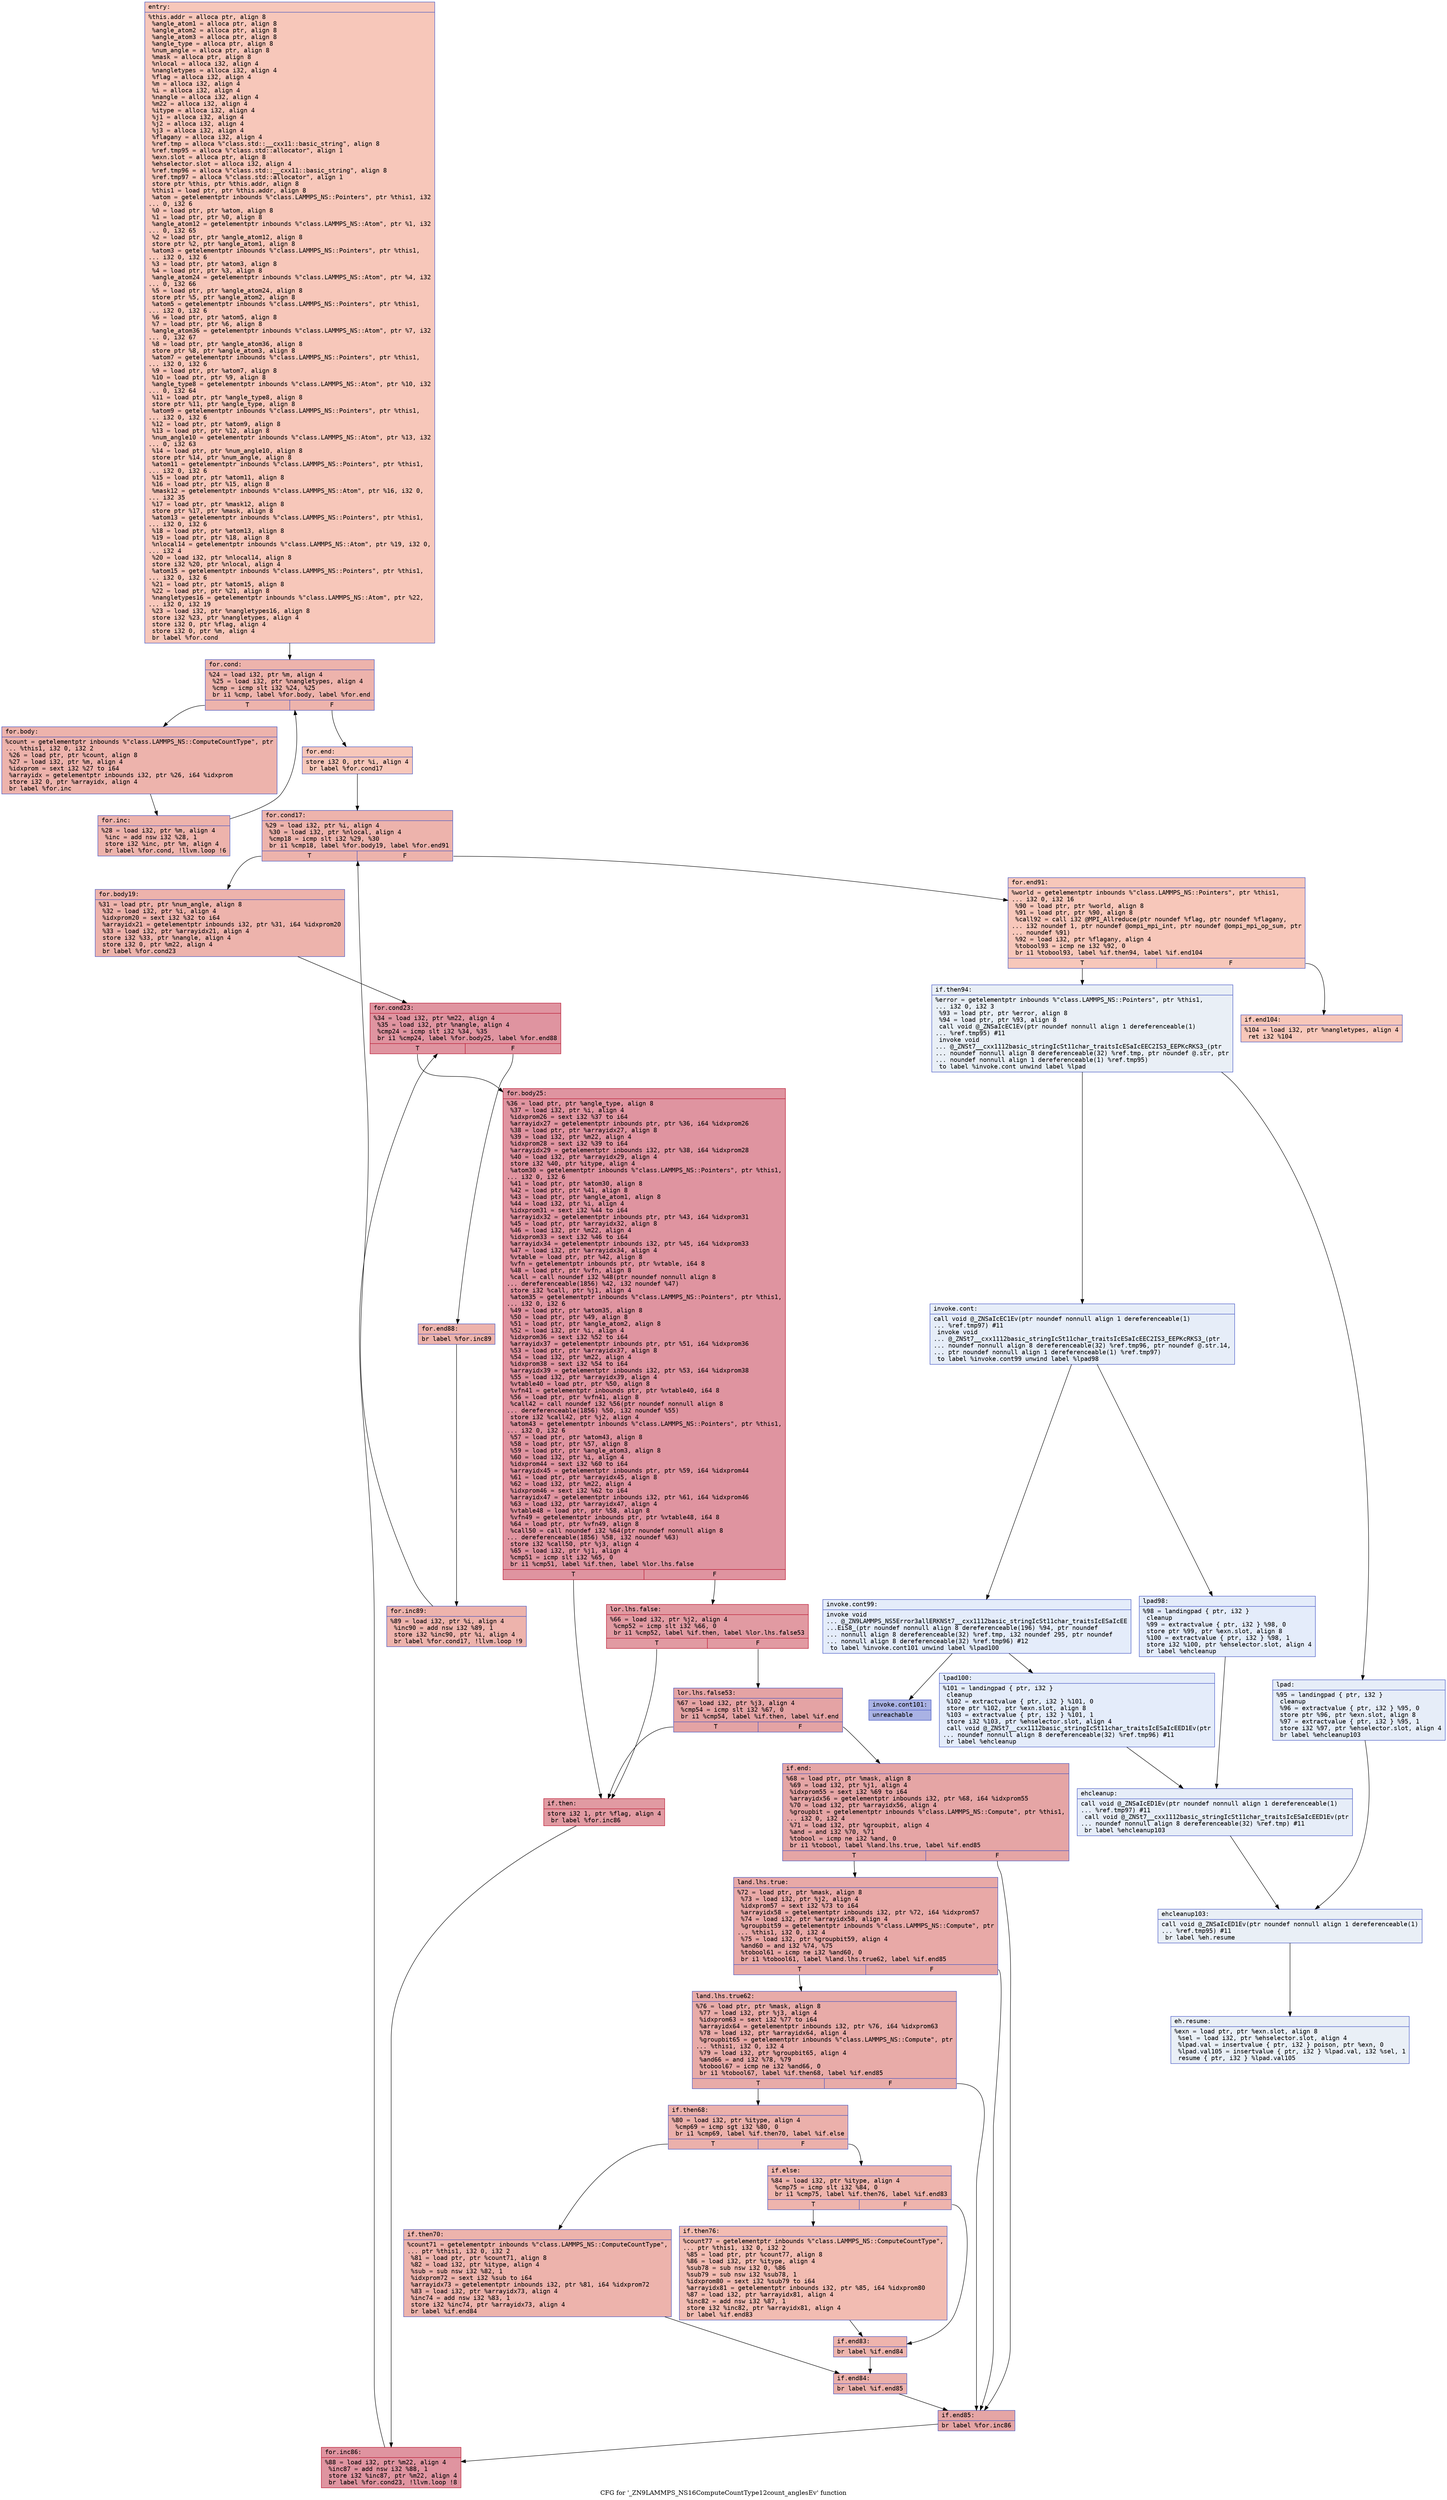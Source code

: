 digraph "CFG for '_ZN9LAMMPS_NS16ComputeCountType12count_anglesEv' function" {
	label="CFG for '_ZN9LAMMPS_NS16ComputeCountType12count_anglesEv' function";

	Node0x555b7f4b5430 [shape=record,color="#3d50c3ff", style=filled, fillcolor="#ec7f6370" fontname="Courier",label="{entry:\l|  %this.addr = alloca ptr, align 8\l  %angle_atom1 = alloca ptr, align 8\l  %angle_atom2 = alloca ptr, align 8\l  %angle_atom3 = alloca ptr, align 8\l  %angle_type = alloca ptr, align 8\l  %num_angle = alloca ptr, align 8\l  %mask = alloca ptr, align 8\l  %nlocal = alloca i32, align 4\l  %nangletypes = alloca i32, align 4\l  %flag = alloca i32, align 4\l  %m = alloca i32, align 4\l  %i = alloca i32, align 4\l  %nangle = alloca i32, align 4\l  %m22 = alloca i32, align 4\l  %itype = alloca i32, align 4\l  %j1 = alloca i32, align 4\l  %j2 = alloca i32, align 4\l  %j3 = alloca i32, align 4\l  %flagany = alloca i32, align 4\l  %ref.tmp = alloca %\"class.std::__cxx11::basic_string\", align 8\l  %ref.tmp95 = alloca %\"class.std::allocator\", align 1\l  %exn.slot = alloca ptr, align 8\l  %ehselector.slot = alloca i32, align 4\l  %ref.tmp96 = alloca %\"class.std::__cxx11::basic_string\", align 8\l  %ref.tmp97 = alloca %\"class.std::allocator\", align 1\l  store ptr %this, ptr %this.addr, align 8\l  %this1 = load ptr, ptr %this.addr, align 8\l  %atom = getelementptr inbounds %\"class.LAMMPS_NS::Pointers\", ptr %this1, i32\l... 0, i32 6\l  %0 = load ptr, ptr %atom, align 8\l  %1 = load ptr, ptr %0, align 8\l  %angle_atom12 = getelementptr inbounds %\"class.LAMMPS_NS::Atom\", ptr %1, i32\l... 0, i32 65\l  %2 = load ptr, ptr %angle_atom12, align 8\l  store ptr %2, ptr %angle_atom1, align 8\l  %atom3 = getelementptr inbounds %\"class.LAMMPS_NS::Pointers\", ptr %this1,\l... i32 0, i32 6\l  %3 = load ptr, ptr %atom3, align 8\l  %4 = load ptr, ptr %3, align 8\l  %angle_atom24 = getelementptr inbounds %\"class.LAMMPS_NS::Atom\", ptr %4, i32\l... 0, i32 66\l  %5 = load ptr, ptr %angle_atom24, align 8\l  store ptr %5, ptr %angle_atom2, align 8\l  %atom5 = getelementptr inbounds %\"class.LAMMPS_NS::Pointers\", ptr %this1,\l... i32 0, i32 6\l  %6 = load ptr, ptr %atom5, align 8\l  %7 = load ptr, ptr %6, align 8\l  %angle_atom36 = getelementptr inbounds %\"class.LAMMPS_NS::Atom\", ptr %7, i32\l... 0, i32 67\l  %8 = load ptr, ptr %angle_atom36, align 8\l  store ptr %8, ptr %angle_atom3, align 8\l  %atom7 = getelementptr inbounds %\"class.LAMMPS_NS::Pointers\", ptr %this1,\l... i32 0, i32 6\l  %9 = load ptr, ptr %atom7, align 8\l  %10 = load ptr, ptr %9, align 8\l  %angle_type8 = getelementptr inbounds %\"class.LAMMPS_NS::Atom\", ptr %10, i32\l... 0, i32 64\l  %11 = load ptr, ptr %angle_type8, align 8\l  store ptr %11, ptr %angle_type, align 8\l  %atom9 = getelementptr inbounds %\"class.LAMMPS_NS::Pointers\", ptr %this1,\l... i32 0, i32 6\l  %12 = load ptr, ptr %atom9, align 8\l  %13 = load ptr, ptr %12, align 8\l  %num_angle10 = getelementptr inbounds %\"class.LAMMPS_NS::Atom\", ptr %13, i32\l... 0, i32 63\l  %14 = load ptr, ptr %num_angle10, align 8\l  store ptr %14, ptr %num_angle, align 8\l  %atom11 = getelementptr inbounds %\"class.LAMMPS_NS::Pointers\", ptr %this1,\l... i32 0, i32 6\l  %15 = load ptr, ptr %atom11, align 8\l  %16 = load ptr, ptr %15, align 8\l  %mask12 = getelementptr inbounds %\"class.LAMMPS_NS::Atom\", ptr %16, i32 0,\l... i32 35\l  %17 = load ptr, ptr %mask12, align 8\l  store ptr %17, ptr %mask, align 8\l  %atom13 = getelementptr inbounds %\"class.LAMMPS_NS::Pointers\", ptr %this1,\l... i32 0, i32 6\l  %18 = load ptr, ptr %atom13, align 8\l  %19 = load ptr, ptr %18, align 8\l  %nlocal14 = getelementptr inbounds %\"class.LAMMPS_NS::Atom\", ptr %19, i32 0,\l... i32 4\l  %20 = load i32, ptr %nlocal14, align 8\l  store i32 %20, ptr %nlocal, align 4\l  %atom15 = getelementptr inbounds %\"class.LAMMPS_NS::Pointers\", ptr %this1,\l... i32 0, i32 6\l  %21 = load ptr, ptr %atom15, align 8\l  %22 = load ptr, ptr %21, align 8\l  %nangletypes16 = getelementptr inbounds %\"class.LAMMPS_NS::Atom\", ptr %22,\l... i32 0, i32 19\l  %23 = load i32, ptr %nangletypes16, align 8\l  store i32 %23, ptr %nangletypes, align 4\l  store i32 0, ptr %flag, align 4\l  store i32 0, ptr %m, align 4\l  br label %for.cond\l}"];
	Node0x555b7f4b5430 -> Node0x555b7f4c1b20[tooltip="entry -> for.cond\nProbability 100.00%" ];
	Node0x555b7f4c1b20 [shape=record,color="#3d50c3ff", style=filled, fillcolor="#d6524470" fontname="Courier",label="{for.cond:\l|  %24 = load i32, ptr %m, align 4\l  %25 = load i32, ptr %nangletypes, align 4\l  %cmp = icmp slt i32 %24, %25\l  br i1 %cmp, label %for.body, label %for.end\l|{<s0>T|<s1>F}}"];
	Node0x555b7f4c1b20:s0 -> Node0x555b7f4c1da0[tooltip="for.cond -> for.body\nProbability 96.88%" ];
	Node0x555b7f4c1b20:s1 -> Node0x555b7f4c1e20[tooltip="for.cond -> for.end\nProbability 3.12%" ];
	Node0x555b7f4c1da0 [shape=record,color="#3d50c3ff", style=filled, fillcolor="#d6524470" fontname="Courier",label="{for.body:\l|  %count = getelementptr inbounds %\"class.LAMMPS_NS::ComputeCountType\", ptr\l... %this1, i32 0, i32 2\l  %26 = load ptr, ptr %count, align 8\l  %27 = load i32, ptr %m, align 4\l  %idxprom = sext i32 %27 to i64\l  %arrayidx = getelementptr inbounds i32, ptr %26, i64 %idxprom\l  store i32 0, ptr %arrayidx, align 4\l  br label %for.inc\l}"];
	Node0x555b7f4c1da0 -> Node0x555b7f4c2640[tooltip="for.body -> for.inc\nProbability 100.00%" ];
	Node0x555b7f4c2640 [shape=record,color="#3d50c3ff", style=filled, fillcolor="#d6524470" fontname="Courier",label="{for.inc:\l|  %28 = load i32, ptr %m, align 4\l  %inc = add nsw i32 %28, 1\l  store i32 %inc, ptr %m, align 4\l  br label %for.cond, !llvm.loop !6\l}"];
	Node0x555b7f4c2640 -> Node0x555b7f4c1b20[tooltip="for.inc -> for.cond\nProbability 100.00%" ];
	Node0x555b7f4c1e20 [shape=record,color="#3d50c3ff", style=filled, fillcolor="#ec7f6370" fontname="Courier",label="{for.end:\l|  store i32 0, ptr %i, align 4\l  br label %for.cond17\l}"];
	Node0x555b7f4c1e20 -> Node0x555b7f4c2ab0[tooltip="for.end -> for.cond17\nProbability 100.00%" ];
	Node0x555b7f4c2ab0 [shape=record,color="#3d50c3ff", style=filled, fillcolor="#d6524470" fontname="Courier",label="{for.cond17:\l|  %29 = load i32, ptr %i, align 4\l  %30 = load i32, ptr %nlocal, align 4\l  %cmp18 = icmp slt i32 %29, %30\l  br i1 %cmp18, label %for.body19, label %for.end91\l|{<s0>T|<s1>F}}"];
	Node0x555b7f4c2ab0:s0 -> Node0x555b7f4c2d50[tooltip="for.cond17 -> for.body19\nProbability 96.88%" ];
	Node0x555b7f4c2ab0:s1 -> Node0x555b7f4c2dd0[tooltip="for.cond17 -> for.end91\nProbability 3.12%" ];
	Node0x555b7f4c2d50 [shape=record,color="#3d50c3ff", style=filled, fillcolor="#d6524470" fontname="Courier",label="{for.body19:\l|  %31 = load ptr, ptr %num_angle, align 8\l  %32 = load i32, ptr %i, align 4\l  %idxprom20 = sext i32 %32 to i64\l  %arrayidx21 = getelementptr inbounds i32, ptr %31, i64 %idxprom20\l  %33 = load i32, ptr %arrayidx21, align 4\l  store i32 %33, ptr %nangle, align 4\l  store i32 0, ptr %m22, align 4\l  br label %for.cond23\l}"];
	Node0x555b7f4c2d50 -> Node0x555b7f4c3330[tooltip="for.body19 -> for.cond23\nProbability 100.00%" ];
	Node0x555b7f4c3330 [shape=record,color="#b70d28ff", style=filled, fillcolor="#b70d2870" fontname="Courier",label="{for.cond23:\l|  %34 = load i32, ptr %m22, align 4\l  %35 = load i32, ptr %nangle, align 4\l  %cmp24 = icmp slt i32 %34, %35\l  br i1 %cmp24, label %for.body25, label %for.end88\l|{<s0>T|<s1>F}}"];
	Node0x555b7f4c3330:s0 -> Node0x555b7f4c35d0[tooltip="for.cond23 -> for.body25\nProbability 96.88%" ];
	Node0x555b7f4c3330:s1 -> Node0x555b7f4c3650[tooltip="for.cond23 -> for.end88\nProbability 3.12%" ];
	Node0x555b7f4c35d0 [shape=record,color="#b70d28ff", style=filled, fillcolor="#b70d2870" fontname="Courier",label="{for.body25:\l|  %36 = load ptr, ptr %angle_type, align 8\l  %37 = load i32, ptr %i, align 4\l  %idxprom26 = sext i32 %37 to i64\l  %arrayidx27 = getelementptr inbounds ptr, ptr %36, i64 %idxprom26\l  %38 = load ptr, ptr %arrayidx27, align 8\l  %39 = load i32, ptr %m22, align 4\l  %idxprom28 = sext i32 %39 to i64\l  %arrayidx29 = getelementptr inbounds i32, ptr %38, i64 %idxprom28\l  %40 = load i32, ptr %arrayidx29, align 4\l  store i32 %40, ptr %itype, align 4\l  %atom30 = getelementptr inbounds %\"class.LAMMPS_NS::Pointers\", ptr %this1,\l... i32 0, i32 6\l  %41 = load ptr, ptr %atom30, align 8\l  %42 = load ptr, ptr %41, align 8\l  %43 = load ptr, ptr %angle_atom1, align 8\l  %44 = load i32, ptr %i, align 4\l  %idxprom31 = sext i32 %44 to i64\l  %arrayidx32 = getelementptr inbounds ptr, ptr %43, i64 %idxprom31\l  %45 = load ptr, ptr %arrayidx32, align 8\l  %46 = load i32, ptr %m22, align 4\l  %idxprom33 = sext i32 %46 to i64\l  %arrayidx34 = getelementptr inbounds i32, ptr %45, i64 %idxprom33\l  %47 = load i32, ptr %arrayidx34, align 4\l  %vtable = load ptr, ptr %42, align 8\l  %vfn = getelementptr inbounds ptr, ptr %vtable, i64 8\l  %48 = load ptr, ptr %vfn, align 8\l  %call = call noundef i32 %48(ptr noundef nonnull align 8\l... dereferenceable(1856) %42, i32 noundef %47)\l  store i32 %call, ptr %j1, align 4\l  %atom35 = getelementptr inbounds %\"class.LAMMPS_NS::Pointers\", ptr %this1,\l... i32 0, i32 6\l  %49 = load ptr, ptr %atom35, align 8\l  %50 = load ptr, ptr %49, align 8\l  %51 = load ptr, ptr %angle_atom2, align 8\l  %52 = load i32, ptr %i, align 4\l  %idxprom36 = sext i32 %52 to i64\l  %arrayidx37 = getelementptr inbounds ptr, ptr %51, i64 %idxprom36\l  %53 = load ptr, ptr %arrayidx37, align 8\l  %54 = load i32, ptr %m22, align 4\l  %idxprom38 = sext i32 %54 to i64\l  %arrayidx39 = getelementptr inbounds i32, ptr %53, i64 %idxprom38\l  %55 = load i32, ptr %arrayidx39, align 4\l  %vtable40 = load ptr, ptr %50, align 8\l  %vfn41 = getelementptr inbounds ptr, ptr %vtable40, i64 8\l  %56 = load ptr, ptr %vfn41, align 8\l  %call42 = call noundef i32 %56(ptr noundef nonnull align 8\l... dereferenceable(1856) %50, i32 noundef %55)\l  store i32 %call42, ptr %j2, align 4\l  %atom43 = getelementptr inbounds %\"class.LAMMPS_NS::Pointers\", ptr %this1,\l... i32 0, i32 6\l  %57 = load ptr, ptr %atom43, align 8\l  %58 = load ptr, ptr %57, align 8\l  %59 = load ptr, ptr %angle_atom3, align 8\l  %60 = load i32, ptr %i, align 4\l  %idxprom44 = sext i32 %60 to i64\l  %arrayidx45 = getelementptr inbounds ptr, ptr %59, i64 %idxprom44\l  %61 = load ptr, ptr %arrayidx45, align 8\l  %62 = load i32, ptr %m22, align 4\l  %idxprom46 = sext i32 %62 to i64\l  %arrayidx47 = getelementptr inbounds i32, ptr %61, i64 %idxprom46\l  %63 = load i32, ptr %arrayidx47, align 4\l  %vtable48 = load ptr, ptr %58, align 8\l  %vfn49 = getelementptr inbounds ptr, ptr %vtable48, i64 8\l  %64 = load ptr, ptr %vfn49, align 8\l  %call50 = call noundef i32 %64(ptr noundef nonnull align 8\l... dereferenceable(1856) %58, i32 noundef %63)\l  store i32 %call50, ptr %j3, align 4\l  %65 = load i32, ptr %j1, align 4\l  %cmp51 = icmp slt i32 %65, 0\l  br i1 %cmp51, label %if.then, label %lor.lhs.false\l|{<s0>T|<s1>F}}"];
	Node0x555b7f4c35d0:s0 -> Node0x555b7f4c67b0[tooltip="for.body25 -> if.then\nProbability 37.50%" ];
	Node0x555b7f4c35d0:s1 -> Node0x555b7f4c6820[tooltip="for.body25 -> lor.lhs.false\nProbability 62.50%" ];
	Node0x555b7f4c6820 [shape=record,color="#b70d28ff", style=filled, fillcolor="#bb1b2c70" fontname="Courier",label="{lor.lhs.false:\l|  %66 = load i32, ptr %j2, align 4\l  %cmp52 = icmp slt i32 %66, 0\l  br i1 %cmp52, label %if.then, label %lor.lhs.false53\l|{<s0>T|<s1>F}}"];
	Node0x555b7f4c6820:s0 -> Node0x555b7f4c67b0[tooltip="lor.lhs.false -> if.then\nProbability 37.50%" ];
	Node0x555b7f4c6820:s1 -> Node0x555b7f4c6a80[tooltip="lor.lhs.false -> lor.lhs.false53\nProbability 62.50%" ];
	Node0x555b7f4c6a80 [shape=record,color="#3d50c3ff", style=filled, fillcolor="#c32e3170" fontname="Courier",label="{lor.lhs.false53:\l|  %67 = load i32, ptr %j3, align 4\l  %cmp54 = icmp slt i32 %67, 0\l  br i1 %cmp54, label %if.then, label %if.end\l|{<s0>T|<s1>F}}"];
	Node0x555b7f4c6a80:s0 -> Node0x555b7f4c67b0[tooltip="lor.lhs.false53 -> if.then\nProbability 37.50%" ];
	Node0x555b7f4c6a80:s1 -> Node0x555b7f4c2020[tooltip="lor.lhs.false53 -> if.end\nProbability 62.50%" ];
	Node0x555b7f4c67b0 [shape=record,color="#b70d28ff", style=filled, fillcolor="#bb1b2c70" fontname="Courier",label="{if.then:\l|  store i32 1, ptr %flag, align 4\l  br label %for.inc86\l}"];
	Node0x555b7f4c67b0 -> Node0x555b7f4c21e0[tooltip="if.then -> for.inc86\nProbability 100.00%" ];
	Node0x555b7f4c2020 [shape=record,color="#3d50c3ff", style=filled, fillcolor="#c5333470" fontname="Courier",label="{if.end:\l|  %68 = load ptr, ptr %mask, align 8\l  %69 = load i32, ptr %j1, align 4\l  %idxprom55 = sext i32 %69 to i64\l  %arrayidx56 = getelementptr inbounds i32, ptr %68, i64 %idxprom55\l  %70 = load i32, ptr %arrayidx56, align 4\l  %groupbit = getelementptr inbounds %\"class.LAMMPS_NS::Compute\", ptr %this1,\l... i32 0, i32 4\l  %71 = load i32, ptr %groupbit, align 4\l  %and = and i32 %70, %71\l  %tobool = icmp ne i32 %and, 0\l  br i1 %tobool, label %land.lhs.true, label %if.end85\l|{<s0>T|<s1>F}}"];
	Node0x555b7f4c2020:s0 -> Node0x555b7f4c7b50[tooltip="if.end -> land.lhs.true\nProbability 62.50%" ];
	Node0x555b7f4c2020:s1 -> Node0x555b7f4c7bd0[tooltip="if.end -> if.end85\nProbability 37.50%" ];
	Node0x555b7f4c7b50 [shape=record,color="#3d50c3ff", style=filled, fillcolor="#ca3b3770" fontname="Courier",label="{land.lhs.true:\l|  %72 = load ptr, ptr %mask, align 8\l  %73 = load i32, ptr %j2, align 4\l  %idxprom57 = sext i32 %73 to i64\l  %arrayidx58 = getelementptr inbounds i32, ptr %72, i64 %idxprom57\l  %74 = load i32, ptr %arrayidx58, align 4\l  %groupbit59 = getelementptr inbounds %\"class.LAMMPS_NS::Compute\", ptr\l... %this1, i32 0, i32 4\l  %75 = load i32, ptr %groupbit59, align 4\l  %and60 = and i32 %74, %75\l  %tobool61 = icmp ne i32 %and60, 0\l  br i1 %tobool61, label %land.lhs.true62, label %if.end85\l|{<s0>T|<s1>F}}"];
	Node0x555b7f4c7b50:s0 -> Node0x555b7f4c82d0[tooltip="land.lhs.true -> land.lhs.true62\nProbability 62.50%" ];
	Node0x555b7f4c7b50:s1 -> Node0x555b7f4c7bd0[tooltip="land.lhs.true -> if.end85\nProbability 37.50%" ];
	Node0x555b7f4c82d0 [shape=record,color="#3d50c3ff", style=filled, fillcolor="#cc403a70" fontname="Courier",label="{land.lhs.true62:\l|  %76 = load ptr, ptr %mask, align 8\l  %77 = load i32, ptr %j3, align 4\l  %idxprom63 = sext i32 %77 to i64\l  %arrayidx64 = getelementptr inbounds i32, ptr %76, i64 %idxprom63\l  %78 = load i32, ptr %arrayidx64, align 4\l  %groupbit65 = getelementptr inbounds %\"class.LAMMPS_NS::Compute\", ptr\l... %this1, i32 0, i32 4\l  %79 = load i32, ptr %groupbit65, align 4\l  %and66 = and i32 %78, %79\l  %tobool67 = icmp ne i32 %and66, 0\l  br i1 %tobool67, label %if.then68, label %if.end85\l|{<s0>T|<s1>F}}"];
	Node0x555b7f4c82d0:s0 -> Node0x555b7f4c89d0[tooltip="land.lhs.true62 -> if.then68\nProbability 62.50%" ];
	Node0x555b7f4c82d0:s1 -> Node0x555b7f4c7bd0[tooltip="land.lhs.true62 -> if.end85\nProbability 37.50%" ];
	Node0x555b7f4c89d0 [shape=record,color="#3d50c3ff", style=filled, fillcolor="#d24b4070" fontname="Courier",label="{if.then68:\l|  %80 = load i32, ptr %itype, align 4\l  %cmp69 = icmp sgt i32 %80, 0\l  br i1 %cmp69, label %if.then70, label %if.else\l|{<s0>T|<s1>F}}"];
	Node0x555b7f4c89d0:s0 -> Node0x555b7f4c8c30[tooltip="if.then68 -> if.then70\nProbability 62.50%" ];
	Node0x555b7f4c89d0:s1 -> Node0x555b7f4c8cb0[tooltip="if.then68 -> if.else\nProbability 37.50%" ];
	Node0x555b7f4c8c30 [shape=record,color="#3d50c3ff", style=filled, fillcolor="#d6524470" fontname="Courier",label="{if.then70:\l|  %count71 = getelementptr inbounds %\"class.LAMMPS_NS::ComputeCountType\",\l... ptr %this1, i32 0, i32 2\l  %81 = load ptr, ptr %count71, align 8\l  %82 = load i32, ptr %itype, align 4\l  %sub = sub nsw i32 %82, 1\l  %idxprom72 = sext i32 %sub to i64\l  %arrayidx73 = getelementptr inbounds i32, ptr %81, i64 %idxprom72\l  %83 = load i32, ptr %arrayidx73, align 4\l  %inc74 = add nsw i32 %83, 1\l  store i32 %inc74, ptr %arrayidx73, align 4\l  br label %if.end84\l}"];
	Node0x555b7f4c8c30 -> Node0x555b7f4c9400[tooltip="if.then70 -> if.end84\nProbability 100.00%" ];
	Node0x555b7f4c8cb0 [shape=record,color="#3d50c3ff", style=filled, fillcolor="#d8564670" fontname="Courier",label="{if.else:\l|  %84 = load i32, ptr %itype, align 4\l  %cmp75 = icmp slt i32 %84, 0\l  br i1 %cmp75, label %if.then76, label %if.end83\l|{<s0>T|<s1>F}}"];
	Node0x555b7f4c8cb0:s0 -> Node0x555b7f4c9620[tooltip="if.else -> if.then76\nProbability 37.50%" ];
	Node0x555b7f4c8cb0:s1 -> Node0x555b7f4c96a0[tooltip="if.else -> if.end83\nProbability 62.50%" ];
	Node0x555b7f4c9620 [shape=record,color="#3d50c3ff", style=filled, fillcolor="#e1675170" fontname="Courier",label="{if.then76:\l|  %count77 = getelementptr inbounds %\"class.LAMMPS_NS::ComputeCountType\",\l... ptr %this1, i32 0, i32 2\l  %85 = load ptr, ptr %count77, align 8\l  %86 = load i32, ptr %itype, align 4\l  %sub78 = sub nsw i32 0, %86\l  %sub79 = sub nsw i32 %sub78, 1\l  %idxprom80 = sext i32 %sub79 to i64\l  %arrayidx81 = getelementptr inbounds i32, ptr %85, i64 %idxprom80\l  %87 = load i32, ptr %arrayidx81, align 4\l  %inc82 = add nsw i32 %87, 1\l  store i32 %inc82, ptr %arrayidx81, align 4\l  br label %if.end83\l}"];
	Node0x555b7f4c9620 -> Node0x555b7f4c96a0[tooltip="if.then76 -> if.end83\nProbability 100.00%" ];
	Node0x555b7f4c96a0 [shape=record,color="#3d50c3ff", style=filled, fillcolor="#d8564670" fontname="Courier",label="{if.end83:\l|  br label %if.end84\l}"];
	Node0x555b7f4c96a0 -> Node0x555b7f4c9400[tooltip="if.end83 -> if.end84\nProbability 100.00%" ];
	Node0x555b7f4c9400 [shape=record,color="#3d50c3ff", style=filled, fillcolor="#d24b4070" fontname="Courier",label="{if.end84:\l|  br label %if.end85\l}"];
	Node0x555b7f4c9400 -> Node0x555b7f4c7bd0[tooltip="if.end84 -> if.end85\nProbability 100.00%" ];
	Node0x555b7f4c7bd0 [shape=record,color="#3d50c3ff", style=filled, fillcolor="#c5333470" fontname="Courier",label="{if.end85:\l|  br label %for.inc86\l}"];
	Node0x555b7f4c7bd0 -> Node0x555b7f4c21e0[tooltip="if.end85 -> for.inc86\nProbability 100.00%" ];
	Node0x555b7f4c21e0 [shape=record,color="#b70d28ff", style=filled, fillcolor="#b70d2870" fontname="Courier",label="{for.inc86:\l|  %88 = load i32, ptr %m22, align 4\l  %inc87 = add nsw i32 %88, 1\l  store i32 %inc87, ptr %m22, align 4\l  br label %for.cond23, !llvm.loop !8\l}"];
	Node0x555b7f4c21e0 -> Node0x555b7f4c3330[tooltip="for.inc86 -> for.cond23\nProbability 100.00%" ];
	Node0x555b7f4c3650 [shape=record,color="#3d50c3ff", style=filled, fillcolor="#d6524470" fontname="Courier",label="{for.end88:\l|  br label %for.inc89\l}"];
	Node0x555b7f4c3650 -> Node0x555b7f4ca400[tooltip="for.end88 -> for.inc89\nProbability 100.00%" ];
	Node0x555b7f4ca400 [shape=record,color="#3d50c3ff", style=filled, fillcolor="#d6524470" fontname="Courier",label="{for.inc89:\l|  %89 = load i32, ptr %i, align 4\l  %inc90 = add nsw i32 %89, 1\l  store i32 %inc90, ptr %i, align 4\l  br label %for.cond17, !llvm.loop !9\l}"];
	Node0x555b7f4ca400 -> Node0x555b7f4c2ab0[tooltip="for.inc89 -> for.cond17\nProbability 100.00%" ];
	Node0x555b7f4c2dd0 [shape=record,color="#3d50c3ff", style=filled, fillcolor="#ec7f6370" fontname="Courier",label="{for.end91:\l|  %world = getelementptr inbounds %\"class.LAMMPS_NS::Pointers\", ptr %this1,\l... i32 0, i32 16\l  %90 = load ptr, ptr %world, align 8\l  %91 = load ptr, ptr %90, align 8\l  %call92 = call i32 @MPI_Allreduce(ptr noundef %flag, ptr noundef %flagany,\l... i32 noundef 1, ptr noundef @ompi_mpi_int, ptr noundef @ompi_mpi_op_sum, ptr\l... noundef %91)\l  %92 = load i32, ptr %flagany, align 4\l  %tobool93 = icmp ne i32 %92, 0\l  br i1 %tobool93, label %if.then94, label %if.end104\l|{<s0>T|<s1>F}}"];
	Node0x555b7f4c2dd0:s0 -> Node0x555b7f4cad70[tooltip="for.end91 -> if.then94\nProbability 0.00%" ];
	Node0x555b7f4c2dd0:s1 -> Node0x555b7f4cadf0[tooltip="for.end91 -> if.end104\nProbability 100.00%" ];
	Node0x555b7f4cad70 [shape=record,color="#3d50c3ff", style=filled, fillcolor="#cedaeb70" fontname="Courier",label="{if.then94:\l|  %error = getelementptr inbounds %\"class.LAMMPS_NS::Pointers\", ptr %this1,\l... i32 0, i32 3\l  %93 = load ptr, ptr %error, align 8\l  %94 = load ptr, ptr %93, align 8\l  call void @_ZNSaIcEC1Ev(ptr noundef nonnull align 1 dereferenceable(1)\l... %ref.tmp95) #11\l  invoke void\l... @_ZNSt7__cxx1112basic_stringIcSt11char_traitsIcESaIcEEC2IS3_EEPKcRKS3_(ptr\l... noundef nonnull align 8 dereferenceable(32) %ref.tmp, ptr noundef @.str, ptr\l... noundef nonnull align 1 dereferenceable(1) %ref.tmp95)\l          to label %invoke.cont unwind label %lpad\l}"];
	Node0x555b7f4cad70 -> Node0x555b7f4cb260[tooltip="if.then94 -> invoke.cont\nProbability 50.00%" ];
	Node0x555b7f4cad70 -> Node0x555b7f4cb2e0[tooltip="if.then94 -> lpad\nProbability 50.00%" ];
	Node0x555b7f4cb260 [shape=record,color="#3d50c3ff", style=filled, fillcolor="#c7d7f070" fontname="Courier",label="{invoke.cont:\l|  call void @_ZNSaIcEC1Ev(ptr noundef nonnull align 1 dereferenceable(1)\l... %ref.tmp97) #11\l  invoke void\l... @_ZNSt7__cxx1112basic_stringIcSt11char_traitsIcESaIcEEC2IS3_EEPKcRKS3_(ptr\l... noundef nonnull align 8 dereferenceable(32) %ref.tmp96, ptr noundef @.str.14,\l... ptr noundef nonnull align 1 dereferenceable(1) %ref.tmp97)\l          to label %invoke.cont99 unwind label %lpad98\l}"];
	Node0x555b7f4cb260 -> Node0x555b7f4cb600[tooltip="invoke.cont -> invoke.cont99\nProbability 50.00%" ];
	Node0x555b7f4cb260 -> Node0x555b7f4cb650[tooltip="invoke.cont -> lpad98\nProbability 50.00%" ];
	Node0x555b7f4cb600 [shape=record,color="#3d50c3ff", style=filled, fillcolor="#c1d4f470" fontname="Courier",label="{invoke.cont99:\l|  invoke void\l... @_ZN9LAMMPS_NS5Error3allERKNSt7__cxx1112basic_stringIcSt11char_traitsIcESaIcEE\l...EiS8_(ptr noundef nonnull align 8 dereferenceable(196) %94, ptr noundef\l... nonnull align 8 dereferenceable(32) %ref.tmp, i32 noundef 295, ptr noundef\l... nonnull align 8 dereferenceable(32) %ref.tmp96) #12\l          to label %invoke.cont101 unwind label %lpad100\l}"];
	Node0x555b7f4cb600 -> Node0x555b7f4cb5b0[tooltip="invoke.cont99 -> invoke.cont101\nProbability 0.00%" ];
	Node0x555b7f4cb600 -> Node0x555b7f467ce0[tooltip="invoke.cont99 -> lpad100\nProbability 100.00%" ];
	Node0x555b7f4cb5b0 [shape=record,color="#3d50c3ff", style=filled, fillcolor="#3d50c370" fontname="Courier",label="{invoke.cont101:\l|  unreachable\l}"];
	Node0x555b7f4cb2e0 [shape=record,color="#3d50c3ff", style=filled, fillcolor="#c7d7f070" fontname="Courier",label="{lpad:\l|  %95 = landingpad \{ ptr, i32 \}\l          cleanup\l  %96 = extractvalue \{ ptr, i32 \} %95, 0\l  store ptr %96, ptr %exn.slot, align 8\l  %97 = extractvalue \{ ptr, i32 \} %95, 1\l  store i32 %97, ptr %ehselector.slot, align 4\l  br label %ehcleanup103\l}"];
	Node0x555b7f4cb2e0 -> Node0x555b7f4681e0[tooltip="lpad -> ehcleanup103\nProbability 100.00%" ];
	Node0x555b7f4cb650 [shape=record,color="#3d50c3ff", style=filled, fillcolor="#c1d4f470" fontname="Courier",label="{lpad98:\l|  %98 = landingpad \{ ptr, i32 \}\l          cleanup\l  %99 = extractvalue \{ ptr, i32 \} %98, 0\l  store ptr %99, ptr %exn.slot, align 8\l  %100 = extractvalue \{ ptr, i32 \} %98, 1\l  store i32 %100, ptr %ehselector.slot, align 4\l  br label %ehcleanup\l}"];
	Node0x555b7f4cb650 -> Node0x555b7f4c4750[tooltip="lpad98 -> ehcleanup\nProbability 100.00%" ];
	Node0x555b7f467ce0 [shape=record,color="#3d50c3ff", style=filled, fillcolor="#c1d4f470" fontname="Courier",label="{lpad100:\l|  %101 = landingpad \{ ptr, i32 \}\l          cleanup\l  %102 = extractvalue \{ ptr, i32 \} %101, 0\l  store ptr %102, ptr %exn.slot, align 8\l  %103 = extractvalue \{ ptr, i32 \} %101, 1\l  store i32 %103, ptr %ehselector.slot, align 4\l  call void @_ZNSt7__cxx1112basic_stringIcSt11char_traitsIcESaIcEED1Ev(ptr\l... noundef nonnull align 8 dereferenceable(32) %ref.tmp96) #11\l  br label %ehcleanup\l}"];
	Node0x555b7f467ce0 -> Node0x555b7f4c4750[tooltip="lpad100 -> ehcleanup\nProbability 100.00%" ];
	Node0x555b7f4c4750 [shape=record,color="#3d50c3ff", style=filled, fillcolor="#c7d7f070" fontname="Courier",label="{ehcleanup:\l|  call void @_ZNSaIcED1Ev(ptr noundef nonnull align 1 dereferenceable(1)\l... %ref.tmp97) #11\l  call void @_ZNSt7__cxx1112basic_stringIcSt11char_traitsIcESaIcEED1Ev(ptr\l... noundef nonnull align 8 dereferenceable(32) %ref.tmp) #11\l  br label %ehcleanup103\l}"];
	Node0x555b7f4c4750 -> Node0x555b7f4681e0[tooltip="ehcleanup -> ehcleanup103\nProbability 100.00%" ];
	Node0x555b7f4681e0 [shape=record,color="#3d50c3ff", style=filled, fillcolor="#cedaeb70" fontname="Courier",label="{ehcleanup103:\l|  call void @_ZNSaIcED1Ev(ptr noundef nonnull align 1 dereferenceable(1)\l... %ref.tmp95) #11\l  br label %eh.resume\l}"];
	Node0x555b7f4681e0 -> Node0x555b7f4cd7b0[tooltip="ehcleanup103 -> eh.resume\nProbability 100.00%" ];
	Node0x555b7f4cadf0 [shape=record,color="#3d50c3ff", style=filled, fillcolor="#ec7f6370" fontname="Courier",label="{if.end104:\l|  %104 = load i32, ptr %nangletypes, align 4\l  ret i32 %104\l}"];
	Node0x555b7f4cd7b0 [shape=record,color="#3d50c3ff", style=filled, fillcolor="#cedaeb70" fontname="Courier",label="{eh.resume:\l|  %exn = load ptr, ptr %exn.slot, align 8\l  %sel = load i32, ptr %ehselector.slot, align 4\l  %lpad.val = insertvalue \{ ptr, i32 \} poison, ptr %exn, 0\l  %lpad.val105 = insertvalue \{ ptr, i32 \} %lpad.val, i32 %sel, 1\l  resume \{ ptr, i32 \} %lpad.val105\l}"];
}
